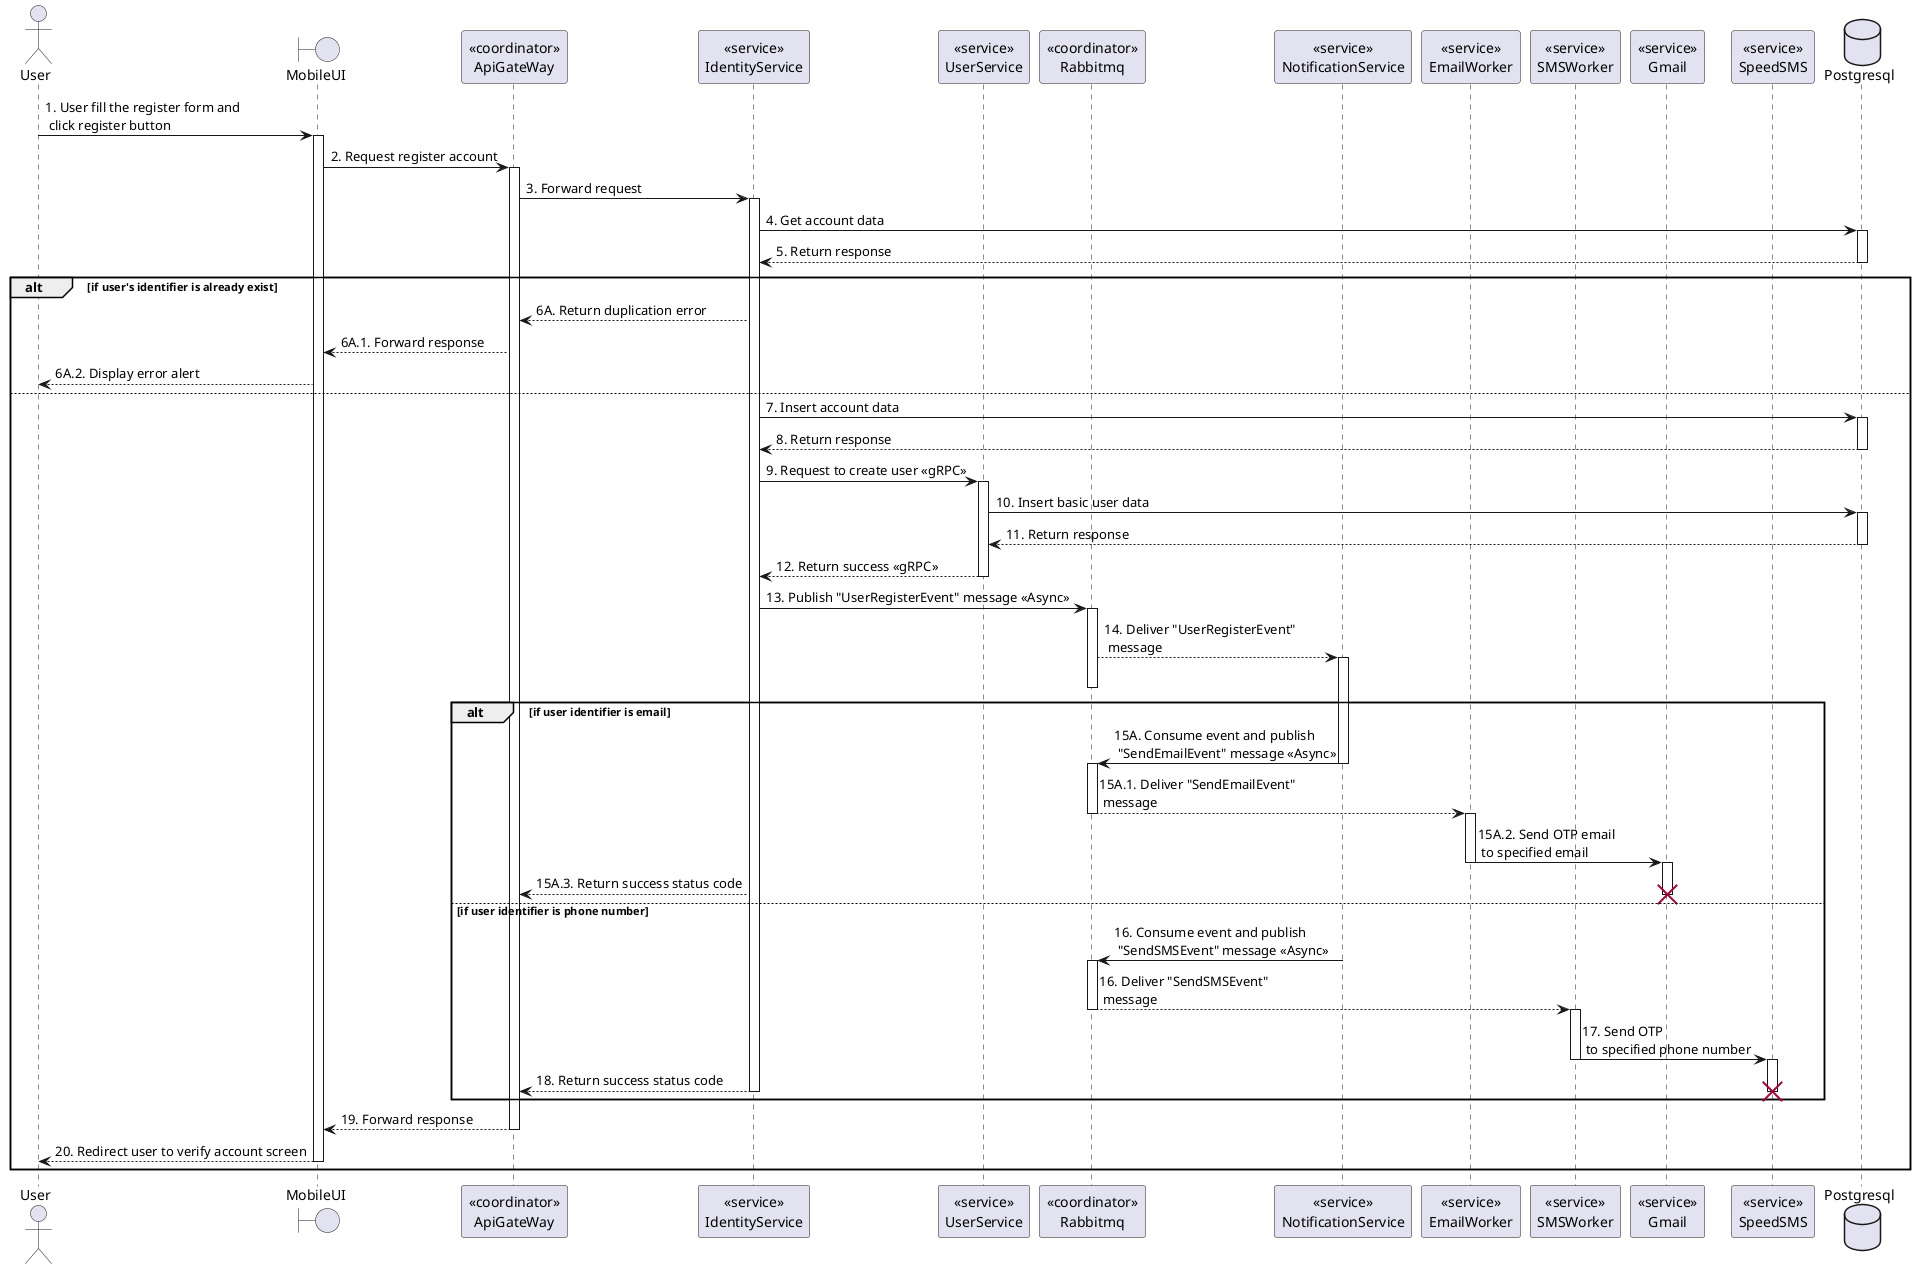 @startuml Sequence
actor User
boundary MobileUI
participant "<<coordinator>>\nApiGateWay" as ApiGateway
participant "<<service>>\nIdentityService" as IdentityService
participant "<<service>>\nUserService"  as UserService
participant "<<coordinator>>\nRabbitmq"  as Rabbitmq
participant "<<service>>\nNotificationService" as NotificationService
participant "<<service>>\nEmailWorker" as EmailWorker
participant "<<service>>\nSMSWorker" as SMSWorker
participant "<<service>>\nGmail" as Gmail
participant "<<service>>\nSpeedSMS" as SpeedSMS
database Postgresql

User -> MobileUI++: 1. User fill the register form and \n click register button
MobileUI -> ApiGateway++: 2. Request register account
ApiGateway -> IdentityService++: 3. Forward request
IdentityService -> Postgresql++: 4. Get account data
IdentityService <-- Postgresql--: 5. Return response

alt if user's identifier is already exist
  ApiGateway <-- IdentityService: 6A. Return duplication error
  MobileUI <-- ApiGateway: 6A.1. Forward response
  User <-- MobileUI: 6A.2. Display error alert
else
  IdentityService -> Postgresql++: 7. Insert account data
  IdentityService <-- Postgresql--: 8. Return response

  IdentityService -> UserService++: 9. Request to create user <<gRPC>>
  UserService -> Postgresql++: 10. Insert basic user data
  UserService <-- Postgresql--: 11. Return response
  IdentityService <-- UserService--: 12. Return success <<gRPC>>

  IdentityService -> Rabbitmq++: 13. Publish "UserRegisterEvent" message <<Async>>
  Rabbitmq --> NotificationService: 14. Deliver "UserRegisterEvent"\n message
  activate NotificationService
  deactivate Rabbitmq

  alt if user identifier is email
    NotificationService -> Rabbitmq: 15A. Consume event and publish \n "SendEmailEvent" message <<Async>>
    deactivate NotificationService
    activate Rabbitmq
    Rabbitmq --> EmailWorker: 15A.1. Deliver "SendEmailEvent"\n message
    deactivate Rabbitmq
    activate EmailWorker
    EmailWorker -> Gmail: 15A.2. Send OTP email\n to specified email
    deactivate EmailWorker
    activate Gmail
  
    ApiGateway <-- IdentityService: 15A.3. Return success status code
    deactivate Gmail
    destroy Gmail
  else if user identifier is phone number
    NotificationService -> Rabbitmq: 16. Consume event and publish \n "SendSMSEvent" message <<Async>>
    deactivate NotificationService
    activate Rabbitmq
    Rabbitmq --> SMSWorker: 16. Deliver "SendSMSEvent"\n message
    deactivate Rabbitmq
    activate SMSWorker
    SMSWorker -> SpeedSMS: 17. Send OTP \n to specified phone number
    deactivate SMSWorker
    activate SpeedSMS
  
    ApiGateway <-- IdentityService--: 18. Return success status code
    deactivate SpeedSMS
    destroy SpeedSMS
  end

  MobileUI <-- ApiGateway--: 19. Forward response
  User <-- MobileUI--: 20. Redirect user to verify account screen
end

@enduml
